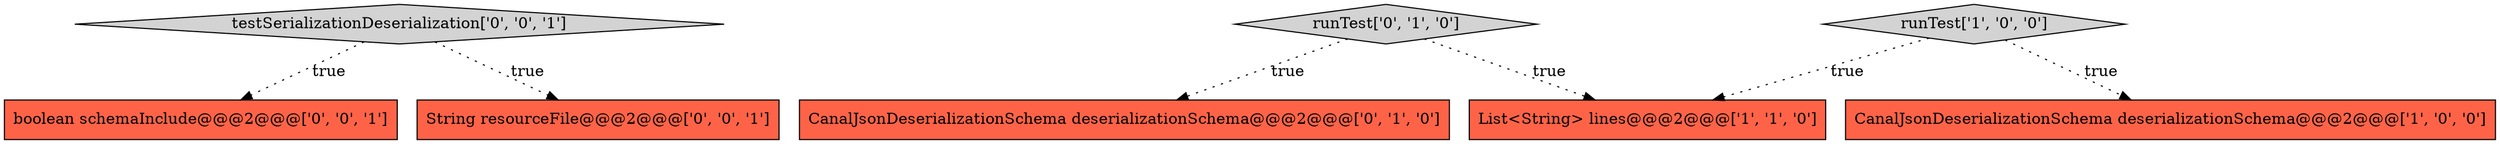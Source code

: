 digraph {
7 [style = filled, label = "boolean schemaInclude@@@2@@@['0', '0', '1']", fillcolor = tomato, shape = box image = "AAA0AAABBB3BBB"];
3 [style = filled, label = "runTest['0', '1', '0']", fillcolor = lightgray, shape = diamond image = "AAA0AAABBB2BBB"];
4 [style = filled, label = "CanalJsonDeserializationSchema deserializationSchema@@@2@@@['0', '1', '0']", fillcolor = tomato, shape = box image = "AAA0AAABBB2BBB"];
0 [style = filled, label = "CanalJsonDeserializationSchema deserializationSchema@@@2@@@['1', '0', '0']", fillcolor = tomato, shape = box image = "AAA0AAABBB1BBB"];
5 [style = filled, label = "String resourceFile@@@2@@@['0', '0', '1']", fillcolor = tomato, shape = box image = "AAA0AAABBB3BBB"];
6 [style = filled, label = "testSerializationDeserialization['0', '0', '1']", fillcolor = lightgray, shape = diamond image = "AAA0AAABBB3BBB"];
2 [style = filled, label = "runTest['1', '0', '0']", fillcolor = lightgray, shape = diamond image = "AAA0AAABBB1BBB"];
1 [style = filled, label = "List<String> lines@@@2@@@['1', '1', '0']", fillcolor = tomato, shape = box image = "AAA0AAABBB1BBB"];
3->4 [style = dotted, label="true"];
2->0 [style = dotted, label="true"];
2->1 [style = dotted, label="true"];
3->1 [style = dotted, label="true"];
6->5 [style = dotted, label="true"];
6->7 [style = dotted, label="true"];
}
